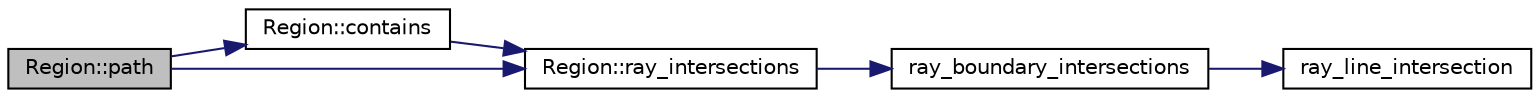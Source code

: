 digraph "Region::path"
{
 // LATEX_PDF_SIZE
  edge [fontname="Helvetica",fontsize="10",labelfontname="Helvetica",labelfontsize="10"];
  node [fontname="Helvetica",fontsize="10",shape=record];
  rankdir="LR";
  Node1 [label="Region::path",height=0.2,width=0.4,color="black", fillcolor="grey75", style="filled", fontcolor="black",tooltip=" "];
  Node1 -> Node2 [color="midnightblue",fontsize="10",style="solid",fontname="Helvetica"];
  Node2 [label="Region::contains",height=0.2,width=0.4,color="black", fillcolor="white", style="filled",URL="$df/d6c/class_region.html#ac9dea406246956c3821bcea2544dda6a",tooltip=" "];
  Node2 -> Node3 [color="midnightblue",fontsize="10",style="solid",fontname="Helvetica"];
  Node3 [label="Region::ray_intersections",height=0.2,width=0.4,color="black", fillcolor="white", style="filled",URL="$df/d6c/class_region.html#a651358fb7bf2d65c3e6b185e5bfbb4b8",tooltip=" "];
  Node3 -> Node4 [color="midnightblue",fontsize="10",style="solid",fontname="Helvetica"];
  Node4 [label="ray_boundary_intersections",height=0.2,width=0.4,color="black", fillcolor="white", style="filled",URL="$d1/d25/region_8_c.html#a1194f4cdf0df8ec67b82a1012877842e",tooltip=" "];
  Node4 -> Node5 [color="midnightblue",fontsize="10",style="solid",fontname="Helvetica"];
  Node5 [label="ray_line_intersection",height=0.2,width=0.4,color="black", fillcolor="white", style="filled",URL="$d1/d25/region_8_c.html#a11a537f16776531c70aadc485a3ba2c7",tooltip=" "];
  Node1 -> Node3 [color="midnightblue",fontsize="10",style="solid",fontname="Helvetica"];
}

